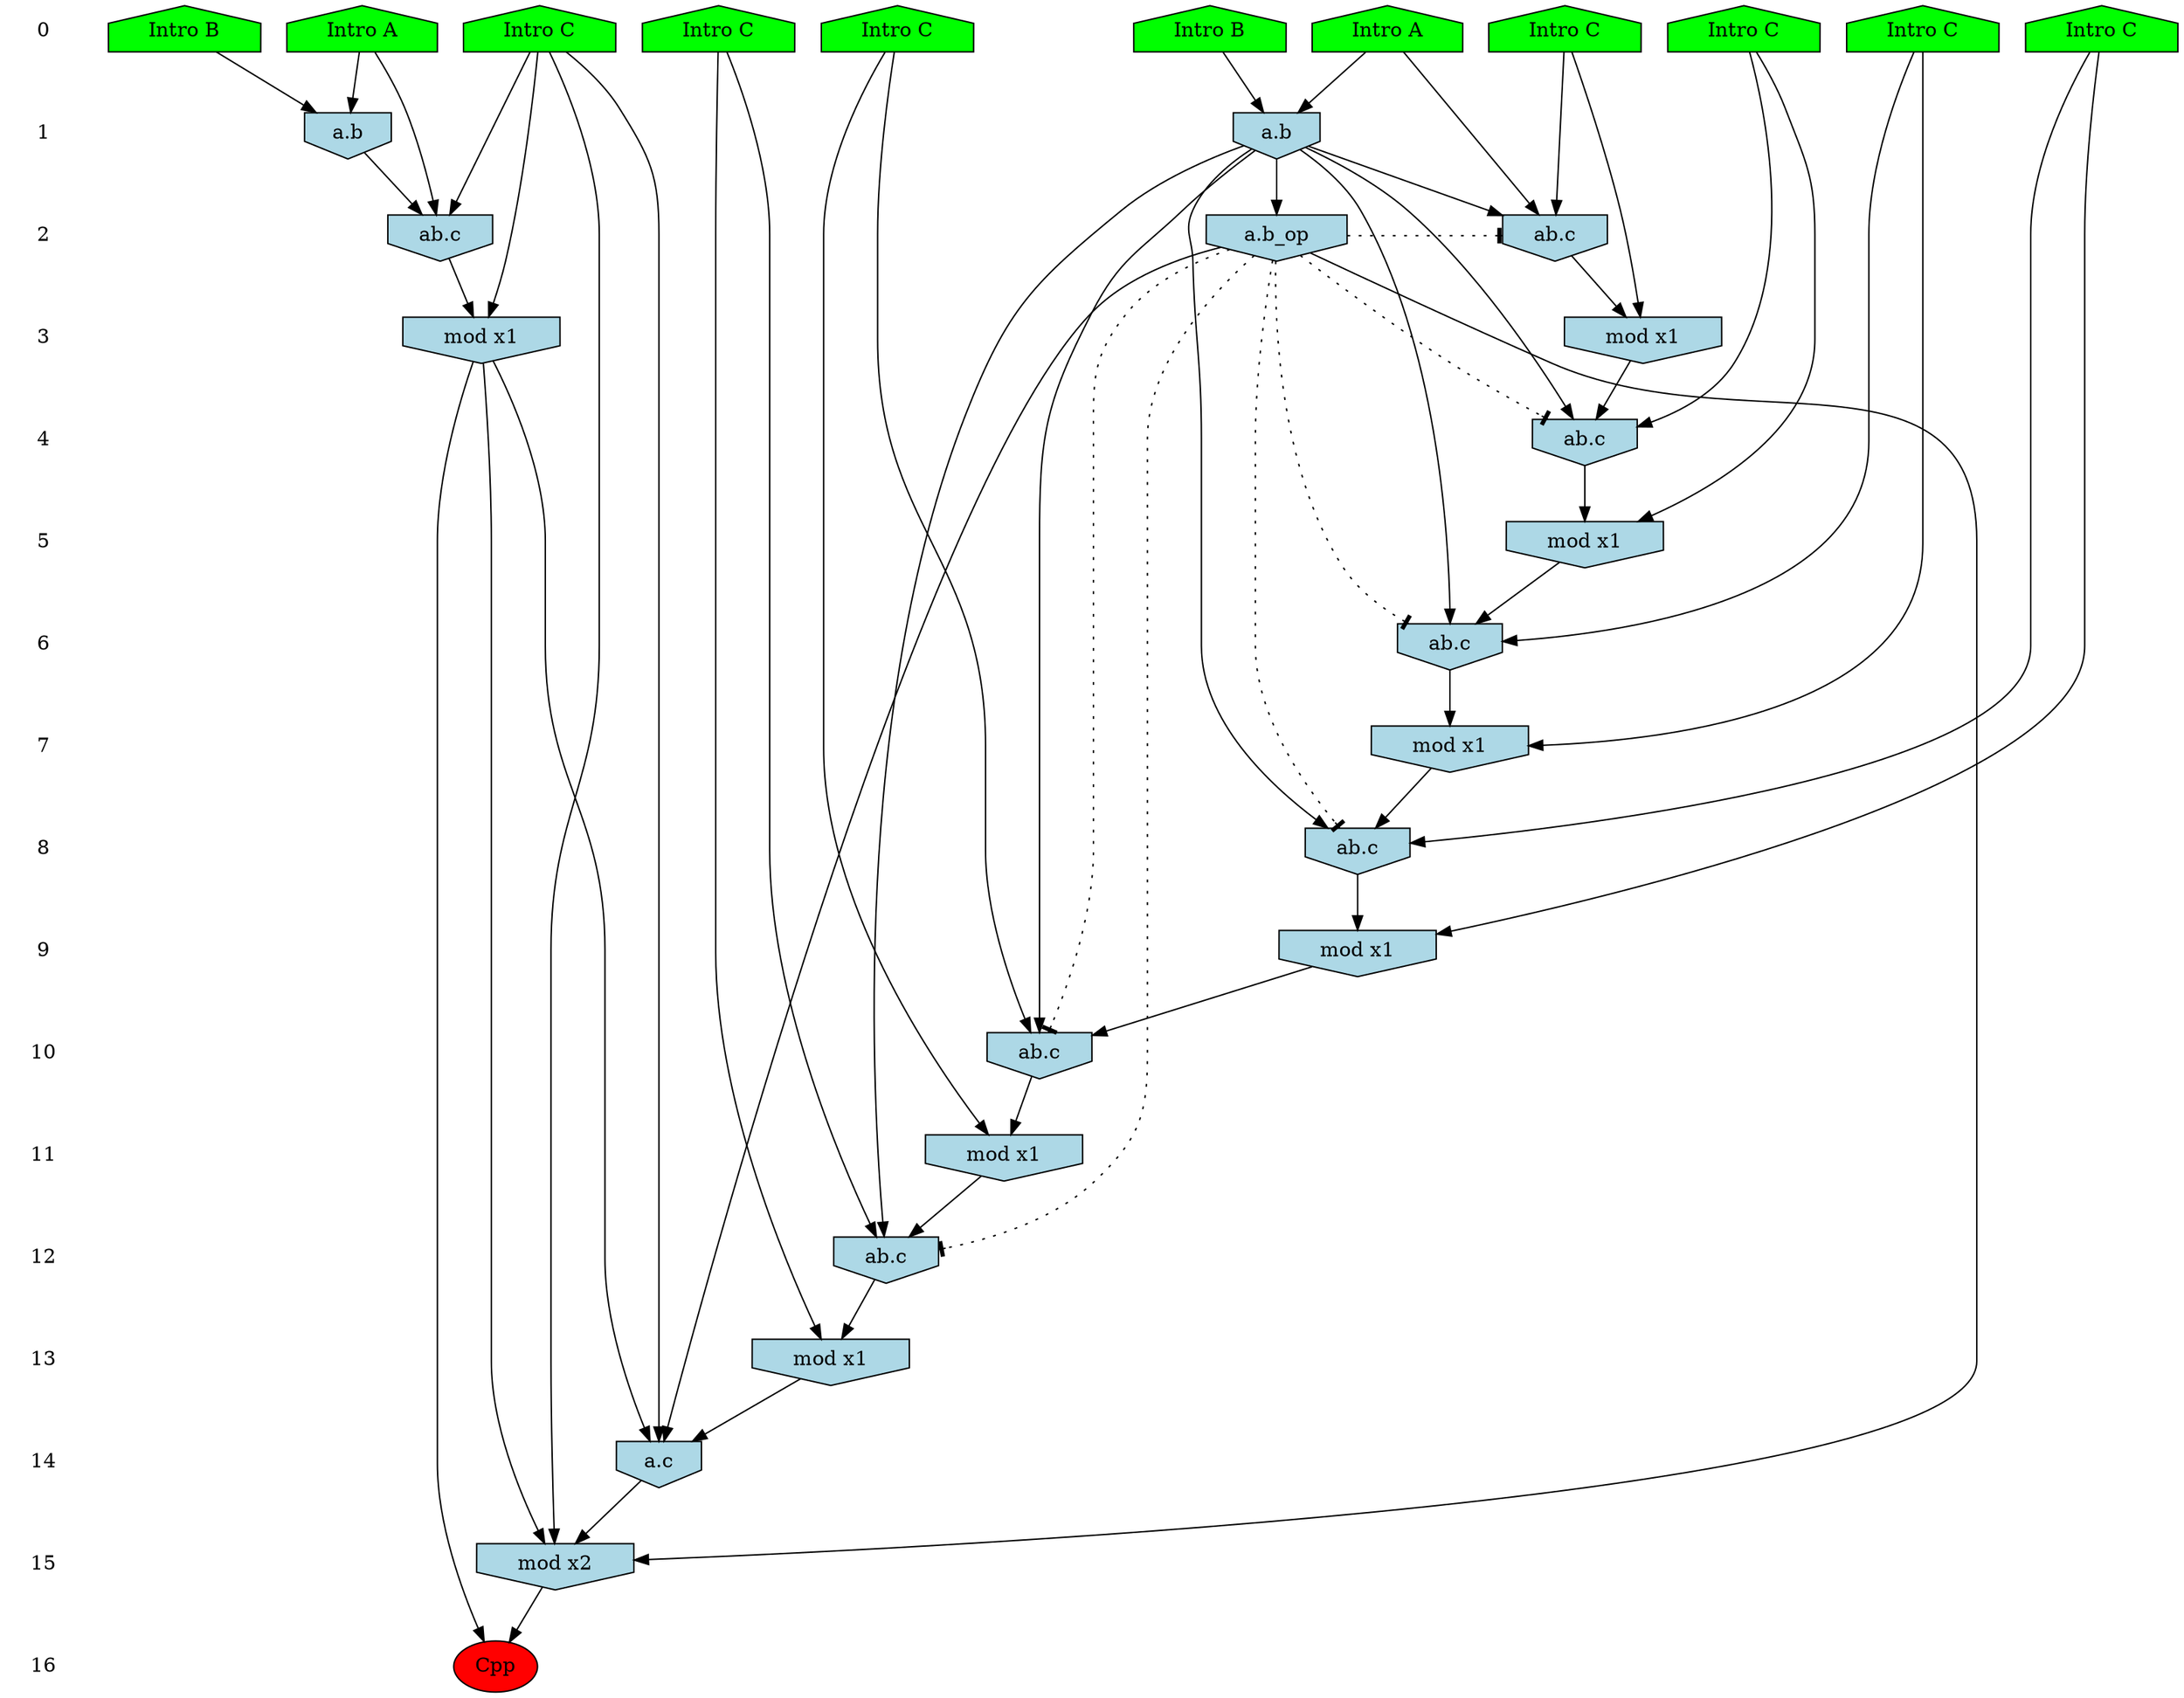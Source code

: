 /* Compression of 4 causal flows obtained in average at 1.906058E+01 t.u */
/* Compressed causal flows were: [2908;3401;3711;3835] */
digraph G{
 ranksep=.5 ; 
{ rank = same ; "0" [shape=plaintext] ; node_1 [label ="Intro B", shape=house, style=filled, fillcolor=green] ;
node_2 [label ="Intro B", shape=house, style=filled, fillcolor=green] ;
node_3 [label ="Intro A", shape=house, style=filled, fillcolor=green] ;
node_4 [label ="Intro A", shape=house, style=filled, fillcolor=green] ;
node_5 [label ="Intro C", shape=house, style=filled, fillcolor=green] ;
node_6 [label ="Intro C", shape=house, style=filled, fillcolor=green] ;
node_7 [label ="Intro C", shape=house, style=filled, fillcolor=green] ;
node_8 [label ="Intro C", shape=house, style=filled, fillcolor=green] ;
node_9 [label ="Intro C", shape=house, style=filled, fillcolor=green] ;
node_10 [label ="Intro C", shape=house, style=filled, fillcolor=green] ;
node_11 [label ="Intro C", shape=house, style=filled, fillcolor=green] ;
}
{ rank = same ; "1" [shape=plaintext] ; node_12 [label="a.b", shape=invhouse, style=filled, fillcolor = lightblue] ;
node_20 [label="a.b", shape=invhouse, style=filled, fillcolor = lightblue] ;
}
{ rank = same ; "2" [shape=plaintext] ; node_13 [label="ab.c", shape=invhouse, style=filled, fillcolor = lightblue] ;
node_21 [label="ab.c", shape=invhouse, style=filled, fillcolor = lightblue] ;
node_27 [label="a.b_op", shape=invhouse, style=filled, fillcolor = lightblue] ;
}
{ rank = same ; "3" [shape=plaintext] ; node_14 [label="mod x1", shape=invhouse, style=filled, fillcolor = lightblue] ;
node_25 [label="mod x1", shape=invhouse, style=filled, fillcolor = lightblue] ;
}
{ rank = same ; "4" [shape=plaintext] ; node_15 [label="ab.c", shape=invhouse, style=filled, fillcolor = lightblue] ;
}
{ rank = same ; "5" [shape=plaintext] ; node_16 [label="mod x1", shape=invhouse, style=filled, fillcolor = lightblue] ;
}
{ rank = same ; "6" [shape=plaintext] ; node_17 [label="ab.c", shape=invhouse, style=filled, fillcolor = lightblue] ;
}
{ rank = same ; "7" [shape=plaintext] ; node_18 [label="mod x1", shape=invhouse, style=filled, fillcolor = lightblue] ;
}
{ rank = same ; "8" [shape=plaintext] ; node_19 [label="ab.c", shape=invhouse, style=filled, fillcolor = lightblue] ;
}
{ rank = same ; "9" [shape=plaintext] ; node_22 [label="mod x1", shape=invhouse, style=filled, fillcolor = lightblue] ;
}
{ rank = same ; "10" [shape=plaintext] ; node_23 [label="ab.c", shape=invhouse, style=filled, fillcolor = lightblue] ;
}
{ rank = same ; "11" [shape=plaintext] ; node_24 [label="mod x1", shape=invhouse, style=filled, fillcolor = lightblue] ;
}
{ rank = same ; "12" [shape=plaintext] ; node_26 [label="ab.c", shape=invhouse, style=filled, fillcolor = lightblue] ;
}
{ rank = same ; "13" [shape=plaintext] ; node_28 [label="mod x1", shape=invhouse, style=filled, fillcolor = lightblue] ;
}
{ rank = same ; "14" [shape=plaintext] ; node_29 [label="a.c", shape=invhouse, style=filled, fillcolor = lightblue] ;
}
{ rank = same ; "15" [shape=plaintext] ; node_30 [label="mod x2", shape=invhouse, style=filled, fillcolor = lightblue] ;
}
{ rank = same ; "16" [shape=plaintext] ; node_31 [label ="Cpp", style=filled, fillcolor=red] ;
}
"0" -> "1" [style="invis"]; 
"1" -> "2" [style="invis"]; 
"2" -> "3" [style="invis"]; 
"3" -> "4" [style="invis"]; 
"4" -> "5" [style="invis"]; 
"5" -> "6" [style="invis"]; 
"6" -> "7" [style="invis"]; 
"7" -> "8" [style="invis"]; 
"8" -> "9" [style="invis"]; 
"9" -> "10" [style="invis"]; 
"10" -> "11" [style="invis"]; 
"11" -> "12" [style="invis"]; 
"12" -> "13" [style="invis"]; 
"13" -> "14" [style="invis"]; 
"14" -> "15" [style="invis"]; 
"15" -> "16" [style="invis"]; 
node_2 -> node_12
node_3 -> node_12
node_3 -> node_13
node_11 -> node_13
node_12 -> node_13
node_11 -> node_14
node_13 -> node_14
node_6 -> node_15
node_12 -> node_15
node_14 -> node_15
node_6 -> node_16
node_15 -> node_16
node_5 -> node_17
node_12 -> node_17
node_16 -> node_17
node_5 -> node_18
node_17 -> node_18
node_7 -> node_19
node_12 -> node_19
node_18 -> node_19
node_1 -> node_20
node_4 -> node_20
node_4 -> node_21
node_10 -> node_21
node_20 -> node_21
node_7 -> node_22
node_19 -> node_22
node_9 -> node_23
node_12 -> node_23
node_22 -> node_23
node_9 -> node_24
node_23 -> node_24
node_10 -> node_25
node_21 -> node_25
node_8 -> node_26
node_12 -> node_26
node_24 -> node_26
node_12 -> node_27
node_8 -> node_28
node_26 -> node_28
node_10 -> node_29
node_25 -> node_29
node_27 -> node_29
node_28 -> node_29
node_10 -> node_30
node_25 -> node_30
node_27 -> node_30
node_29 -> node_30
node_25 -> node_31
node_30 -> node_31
node_27 -> node_26 [style=dotted, arrowhead = tee] 
node_27 -> node_23 [style=dotted, arrowhead = tee] 
node_27 -> node_19 [style=dotted, arrowhead = tee] 
node_27 -> node_17 [style=dotted, arrowhead = tee] 
node_27 -> node_15 [style=dotted, arrowhead = tee] 
node_27 -> node_13 [style=dotted, arrowhead = tee] 
}
/*
 Dot generation time: 0.000158
*/